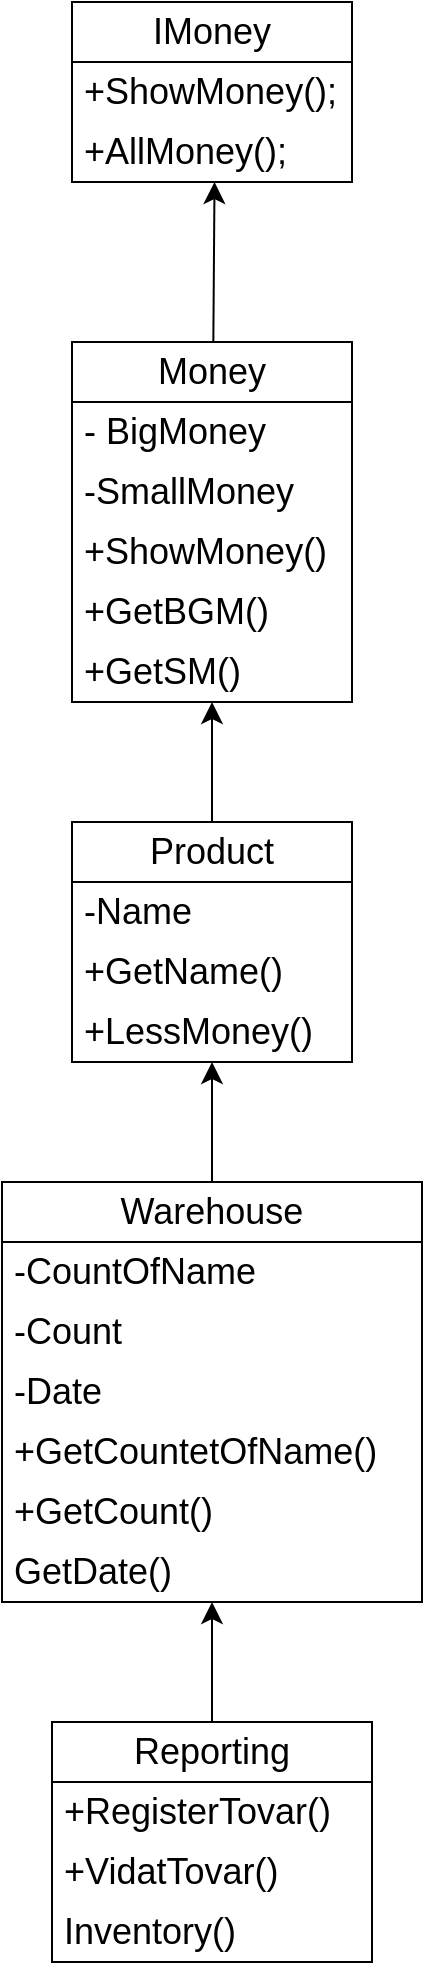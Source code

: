 <mxfile version="20.8.23" type="device"><diagram name="Page-1" id="0783ab3e-0a74-02c8-0abd-f7b4e66b4bec"><mxGraphModel dx="1050" dy="631" grid="1" gridSize="10" guides="1" tooltips="1" connect="1" arrows="1" fold="1" page="1" pageScale="1" pageWidth="850" pageHeight="1100" background="none" math="0" shadow="0"><root><mxCell id="0"/><mxCell id="1" parent="0"/><mxCell id="njRQVEba6DJbLlqoY97e-8" value="IMoney" style="swimlane;fontStyle=0;childLayout=stackLayout;horizontal=1;startSize=30;horizontalStack=0;resizeParent=1;resizeParentMax=0;resizeLast=0;collapsible=1;marginBottom=0;whiteSpace=wrap;html=1;fontSize=18;" parent="1" vertex="1"><mxGeometry x="320" y="60" width="140" height="90" as="geometry"/></mxCell><mxCell id="njRQVEba6DJbLlqoY97e-9" value="+ShowMoney();" style="text;strokeColor=none;fillColor=none;align=left;verticalAlign=middle;spacingLeft=4;spacingRight=4;overflow=hidden;points=[[0,0.5],[1,0.5]];portConstraint=eastwest;rotatable=0;whiteSpace=wrap;html=1;fontSize=18;" parent="njRQVEba6DJbLlqoY97e-8" vertex="1"><mxGeometry y="30" width="140" height="30" as="geometry"/></mxCell><mxCell id="njRQVEba6DJbLlqoY97e-10" value="+AllMoney();" style="text;strokeColor=none;fillColor=none;align=left;verticalAlign=middle;spacingLeft=4;spacingRight=4;overflow=hidden;points=[[0,0.5],[1,0.5]];portConstraint=eastwest;rotatable=0;whiteSpace=wrap;html=1;fontSize=18;" parent="njRQVEba6DJbLlqoY97e-8" vertex="1"><mxGeometry y="60" width="140" height="30" as="geometry"/></mxCell><mxCell id="_IP3bciT1RFlvRrQlY2d-19" value="" style="edgeStyle=none;curved=1;rounded=0;orthogonalLoop=1;jettySize=auto;html=1;fontSize=12;startSize=8;endSize=8;entryX=0.509;entryY=1;entryDx=0;entryDy=0;entryPerimeter=0;" edge="1" parent="1" source="njRQVEba6DJbLlqoY97e-12" target="njRQVEba6DJbLlqoY97e-10"><mxGeometry relative="1" as="geometry"><mxPoint x="140" y="130" as="targetPoint"/></mxGeometry></mxCell><mxCell id="njRQVEba6DJbLlqoY97e-12" value="Money" style="swimlane;fontStyle=0;childLayout=stackLayout;horizontal=1;startSize=30;horizontalStack=0;resizeParent=1;resizeParentMax=0;resizeLast=0;collapsible=1;marginBottom=0;whiteSpace=wrap;html=1;fontSize=18;" parent="1" vertex="1"><mxGeometry x="320" y="230" width="140" height="180" as="geometry"/></mxCell><mxCell id="njRQVEba6DJbLlqoY97e-13" value="- BigMoney" style="text;strokeColor=none;fillColor=none;align=left;verticalAlign=middle;spacingLeft=4;spacingRight=4;overflow=hidden;points=[[0,0.5],[1,0.5]];portConstraint=eastwest;rotatable=0;whiteSpace=wrap;html=1;fontSize=18;" parent="njRQVEba6DJbLlqoY97e-12" vertex="1"><mxGeometry y="30" width="140" height="30" as="geometry"/></mxCell><mxCell id="njRQVEba6DJbLlqoY97e-15" value="-SmallMoney" style="text;strokeColor=none;fillColor=none;align=left;verticalAlign=middle;spacingLeft=4;spacingRight=4;overflow=hidden;points=[[0,0.5],[1,0.5]];portConstraint=eastwest;rotatable=0;whiteSpace=wrap;html=1;fontSize=18;" parent="njRQVEba6DJbLlqoY97e-12" vertex="1"><mxGeometry y="60" width="140" height="30" as="geometry"/></mxCell><mxCell id="njRQVEba6DJbLlqoY97e-16" value="+ShowMoney()" style="text;strokeColor=none;fillColor=none;align=left;verticalAlign=middle;spacingLeft=4;spacingRight=4;overflow=hidden;points=[[0,0.5],[1,0.5]];portConstraint=eastwest;rotatable=0;whiteSpace=wrap;html=1;fontSize=18;" parent="njRQVEba6DJbLlqoY97e-12" vertex="1"><mxGeometry y="90" width="140" height="30" as="geometry"/></mxCell><mxCell id="njRQVEba6DJbLlqoY97e-17" value="+GetBGM()" style="text;strokeColor=none;fillColor=none;align=left;verticalAlign=middle;spacingLeft=4;spacingRight=4;overflow=hidden;points=[[0,0.5],[1,0.5]];portConstraint=eastwest;rotatable=0;whiteSpace=wrap;html=1;fontSize=18;" parent="njRQVEba6DJbLlqoY97e-12" vertex="1"><mxGeometry y="120" width="140" height="30" as="geometry"/></mxCell><mxCell id="njRQVEba6DJbLlqoY97e-14" value="+GetSM()" style="text;strokeColor=none;fillColor=none;align=left;verticalAlign=middle;spacingLeft=4;spacingRight=4;overflow=hidden;points=[[0,0.5],[1,0.5]];portConstraint=eastwest;rotatable=0;whiteSpace=wrap;html=1;fontSize=18;" parent="njRQVEba6DJbLlqoY97e-12" vertex="1"><mxGeometry y="150" width="140" height="30" as="geometry"/></mxCell><mxCell id="_IP3bciT1RFlvRrQlY2d-18" value="" style="edgeStyle=none;curved=1;rounded=0;orthogonalLoop=1;jettySize=auto;html=1;fontSize=12;startSize=8;endSize=8;" edge="1" parent="1" source="_IP3bciT1RFlvRrQlY2d-1" target="njRQVEba6DJbLlqoY97e-14"><mxGeometry relative="1" as="geometry"/></mxCell><mxCell id="_IP3bciT1RFlvRrQlY2d-1" value="Product" style="swimlane;fontStyle=0;childLayout=stackLayout;horizontal=1;startSize=30;horizontalStack=0;resizeParent=1;resizeParentMax=0;resizeLast=0;collapsible=1;marginBottom=0;whiteSpace=wrap;html=1;fontSize=18;" vertex="1" parent="1"><mxGeometry x="320" y="470" width="140" height="120" as="geometry"/></mxCell><mxCell id="_IP3bciT1RFlvRrQlY2d-4" value="-Name" style="text;strokeColor=none;fillColor=none;align=left;verticalAlign=middle;spacingLeft=4;spacingRight=4;overflow=hidden;points=[[0,0.5],[1,0.5]];portConstraint=eastwest;rotatable=0;whiteSpace=wrap;html=1;fontSize=18;" vertex="1" parent="_IP3bciT1RFlvRrQlY2d-1"><mxGeometry y="30" width="140" height="30" as="geometry"/></mxCell><mxCell id="_IP3bciT1RFlvRrQlY2d-2" value="+GetName()" style="text;strokeColor=none;fillColor=none;align=left;verticalAlign=middle;spacingLeft=4;spacingRight=4;overflow=hidden;points=[[0,0.5],[1,0.5]];portConstraint=eastwest;rotatable=0;whiteSpace=wrap;html=1;fontSize=18;" vertex="1" parent="_IP3bciT1RFlvRrQlY2d-1"><mxGeometry y="60" width="140" height="30" as="geometry"/></mxCell><mxCell id="_IP3bciT1RFlvRrQlY2d-3" value="+LessMoney()" style="text;strokeColor=none;fillColor=none;align=left;verticalAlign=middle;spacingLeft=4;spacingRight=4;overflow=hidden;points=[[0,0.5],[1,0.5]];portConstraint=eastwest;rotatable=0;whiteSpace=wrap;html=1;fontSize=18;" vertex="1" parent="_IP3bciT1RFlvRrQlY2d-1"><mxGeometry y="90" width="140" height="30" as="geometry"/></mxCell><mxCell id="_IP3bciT1RFlvRrQlY2d-17" value="" style="edgeStyle=none;curved=1;rounded=0;orthogonalLoop=1;jettySize=auto;html=1;fontSize=12;startSize=8;endSize=8;" edge="1" parent="1" source="_IP3bciT1RFlvRrQlY2d-5" target="_IP3bciT1RFlvRrQlY2d-3"><mxGeometry relative="1" as="geometry"/></mxCell><mxCell id="_IP3bciT1RFlvRrQlY2d-5" value="Warehouse" style="swimlane;fontStyle=0;childLayout=stackLayout;horizontal=1;startSize=30;horizontalStack=0;resizeParent=1;resizeParentMax=0;resizeLast=0;collapsible=1;marginBottom=0;whiteSpace=wrap;html=1;fontSize=18;" vertex="1" parent="1"><mxGeometry x="285" y="650" width="210" height="210" as="geometry"/></mxCell><mxCell id="_IP3bciT1RFlvRrQlY2d-6" value="-CountOfName" style="text;strokeColor=none;fillColor=none;align=left;verticalAlign=middle;spacingLeft=4;spacingRight=4;overflow=hidden;points=[[0,0.5],[1,0.5]];portConstraint=eastwest;rotatable=0;whiteSpace=wrap;html=1;fontSize=18;" vertex="1" parent="_IP3bciT1RFlvRrQlY2d-5"><mxGeometry y="30" width="210" height="30" as="geometry"/></mxCell><mxCell id="_IP3bciT1RFlvRrQlY2d-7" value="-Count" style="text;strokeColor=none;fillColor=none;align=left;verticalAlign=middle;spacingLeft=4;spacingRight=4;overflow=hidden;points=[[0,0.5],[1,0.5]];portConstraint=eastwest;rotatable=0;whiteSpace=wrap;html=1;fontSize=18;" vertex="1" parent="_IP3bciT1RFlvRrQlY2d-5"><mxGeometry y="60" width="210" height="30" as="geometry"/></mxCell><mxCell id="_IP3bciT1RFlvRrQlY2d-11" value="-Date" style="text;strokeColor=none;fillColor=none;align=left;verticalAlign=middle;spacingLeft=4;spacingRight=4;overflow=hidden;points=[[0,0.5],[1,0.5]];portConstraint=eastwest;rotatable=0;whiteSpace=wrap;html=1;fontSize=18;" vertex="1" parent="_IP3bciT1RFlvRrQlY2d-5"><mxGeometry y="90" width="210" height="30" as="geometry"/></mxCell><mxCell id="_IP3bciT1RFlvRrQlY2d-10" value="+GetCountetOfName()" style="text;strokeColor=none;fillColor=none;align=left;verticalAlign=middle;spacingLeft=4;spacingRight=4;overflow=hidden;points=[[0,0.5],[1,0.5]];portConstraint=eastwest;rotatable=0;whiteSpace=wrap;html=1;fontSize=18;" vertex="1" parent="_IP3bciT1RFlvRrQlY2d-5"><mxGeometry y="120" width="210" height="30" as="geometry"/></mxCell><mxCell id="_IP3bciT1RFlvRrQlY2d-9" value="+GetCount()" style="text;strokeColor=none;fillColor=none;align=left;verticalAlign=middle;spacingLeft=4;spacingRight=4;overflow=hidden;points=[[0,0.5],[1,0.5]];portConstraint=eastwest;rotatable=0;whiteSpace=wrap;html=1;fontSize=18;" vertex="1" parent="_IP3bciT1RFlvRrQlY2d-5"><mxGeometry y="150" width="210" height="30" as="geometry"/></mxCell><mxCell id="_IP3bciT1RFlvRrQlY2d-8" value="GetDate()" style="text;strokeColor=none;fillColor=none;align=left;verticalAlign=middle;spacingLeft=4;spacingRight=4;overflow=hidden;points=[[0,0.5],[1,0.5]];portConstraint=eastwest;rotatable=0;whiteSpace=wrap;html=1;fontSize=18;" vertex="1" parent="_IP3bciT1RFlvRrQlY2d-5"><mxGeometry y="180" width="210" height="30" as="geometry"/></mxCell><mxCell id="_IP3bciT1RFlvRrQlY2d-16" value="" style="edgeStyle=none;curved=1;rounded=0;orthogonalLoop=1;jettySize=auto;html=1;fontSize=12;startSize=8;endSize=8;" edge="1" parent="1" source="_IP3bciT1RFlvRrQlY2d-12"><mxGeometry relative="1" as="geometry"><mxPoint x="390" y="860" as="targetPoint"/></mxGeometry></mxCell><mxCell id="_IP3bciT1RFlvRrQlY2d-12" value="Reporting" style="swimlane;fontStyle=0;childLayout=stackLayout;horizontal=1;startSize=30;horizontalStack=0;resizeParent=1;resizeParentMax=0;resizeLast=0;collapsible=1;marginBottom=0;whiteSpace=wrap;html=1;fontSize=18;" vertex="1" parent="1"><mxGeometry x="310" y="920" width="160" height="120" as="geometry"/></mxCell><mxCell id="_IP3bciT1RFlvRrQlY2d-13" value="+RegisterTovar()" style="text;strokeColor=none;fillColor=none;align=left;verticalAlign=middle;spacingLeft=4;spacingRight=4;overflow=hidden;points=[[0,0.5],[1,0.5]];portConstraint=eastwest;rotatable=0;whiteSpace=wrap;html=1;fontSize=18;" vertex="1" parent="_IP3bciT1RFlvRrQlY2d-12"><mxGeometry y="30" width="160" height="30" as="geometry"/></mxCell><mxCell id="_IP3bciT1RFlvRrQlY2d-14" value="+VidatTovar()" style="text;strokeColor=none;fillColor=none;align=left;verticalAlign=middle;spacingLeft=4;spacingRight=4;overflow=hidden;points=[[0,0.5],[1,0.5]];portConstraint=eastwest;rotatable=0;whiteSpace=wrap;html=1;fontSize=18;" vertex="1" parent="_IP3bciT1RFlvRrQlY2d-12"><mxGeometry y="60" width="160" height="30" as="geometry"/></mxCell><mxCell id="_IP3bciT1RFlvRrQlY2d-15" value="Inventory()" style="text;strokeColor=none;fillColor=none;align=left;verticalAlign=middle;spacingLeft=4;spacingRight=4;overflow=hidden;points=[[0,0.5],[1,0.5]];portConstraint=eastwest;rotatable=0;whiteSpace=wrap;html=1;fontSize=18;" vertex="1" parent="_IP3bciT1RFlvRrQlY2d-12"><mxGeometry y="90" width="160" height="30" as="geometry"/></mxCell></root></mxGraphModel></diagram></mxfile>